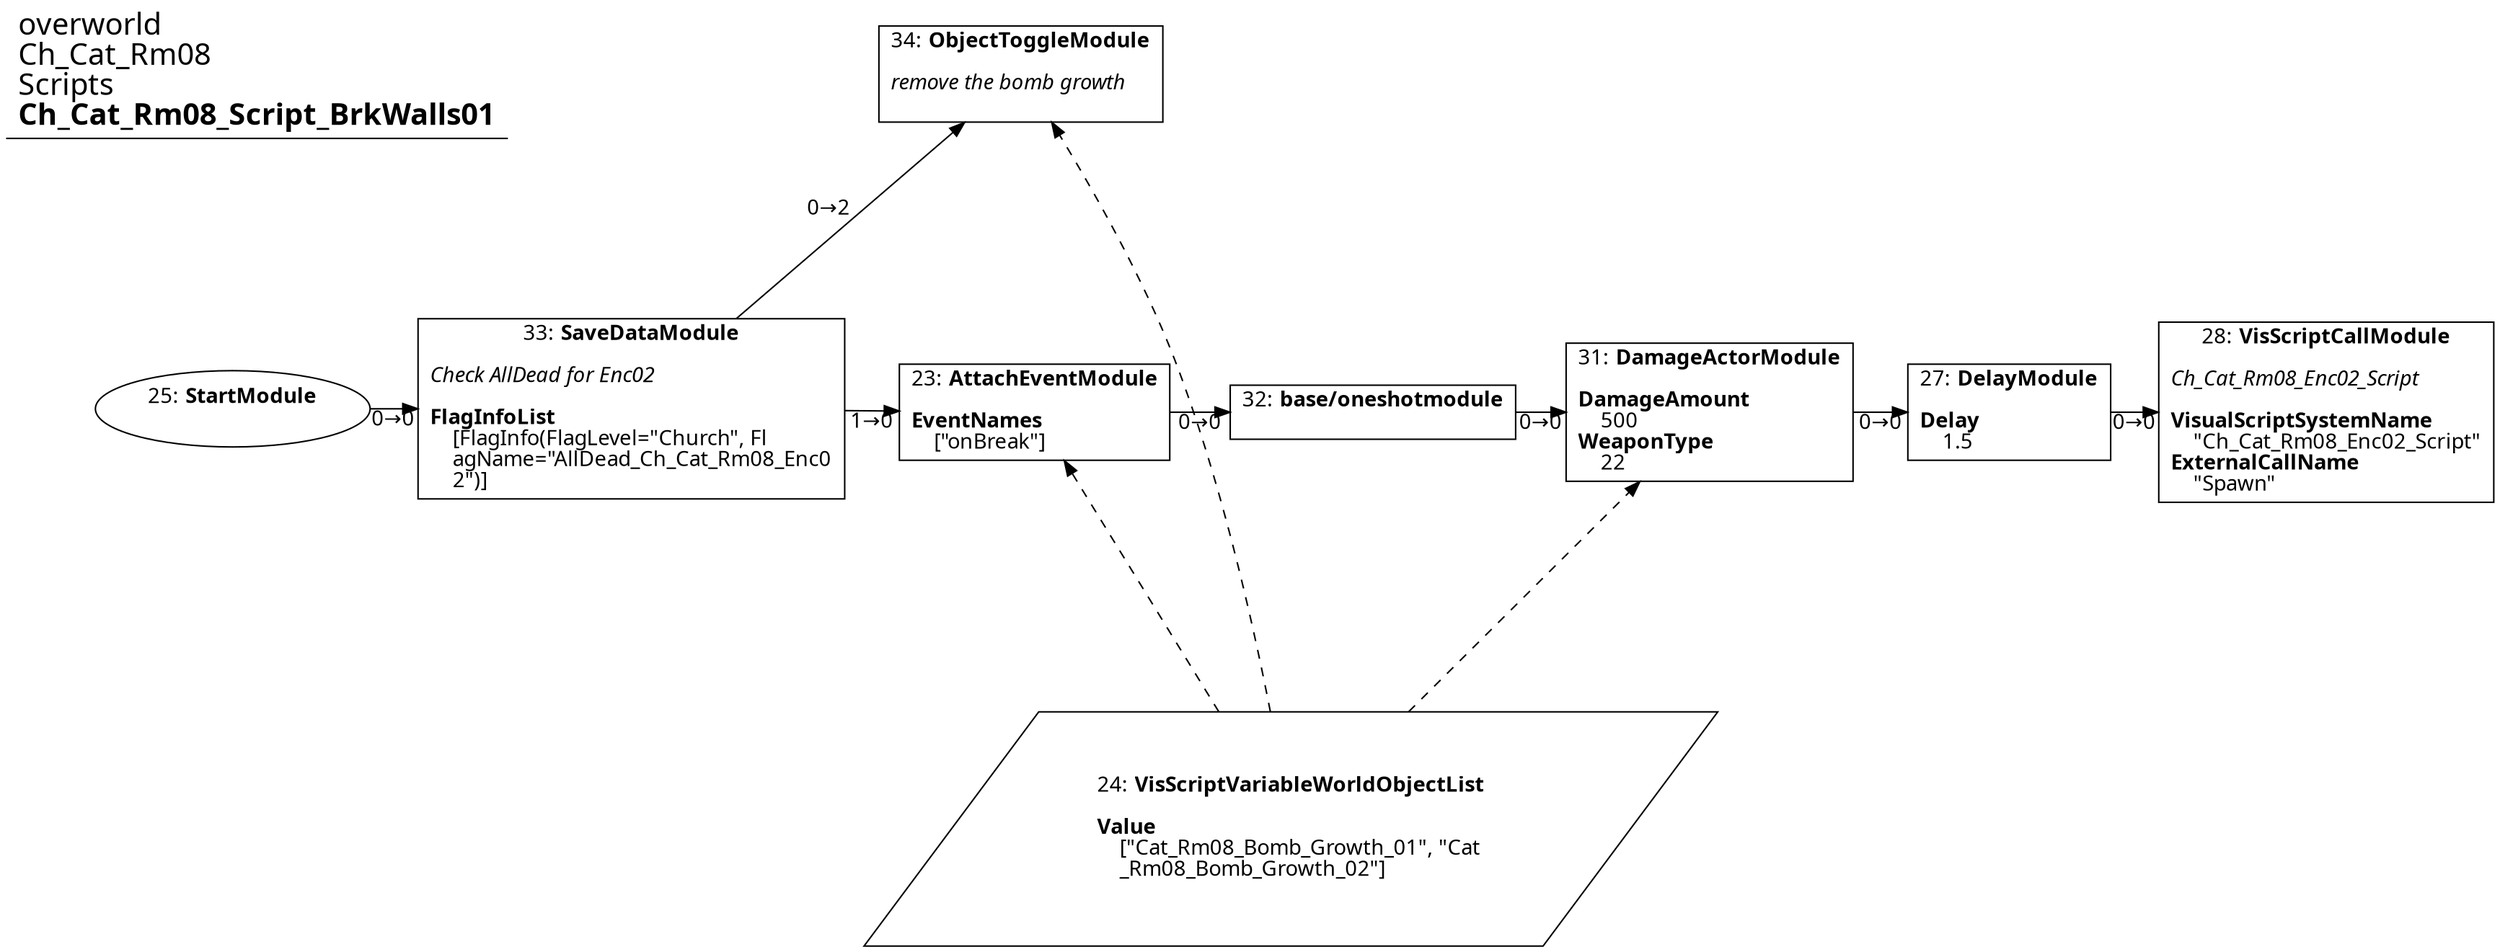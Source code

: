 digraph {
    layout = fdp;
    overlap = prism;
    sep = "+16";
    splines = spline;

    node [ shape = box ];

    graph [ fontname = "Segoe UI" ];
    node [ fontname = "Segoe UI" ];
    edge [ fontname = "Segoe UI" ];

    23 [ label = <23: <b>AttachEventModule</b><br/><br/><b>EventNames</b><br align="left"/>    [&quot;onBreak&quot;]<br align="left"/>> ];
    23 [ pos = "0.143,-0.35300002!" ];
    23 -> 32 [ label = "0→0" ];
    24 -> 23 [ style = dashed ];

    24 [ label = <24: <b>VisScriptVariableWorldObjectList</b><br/><br/><b>Value</b><br align="left"/>    [&quot;Cat_Rm08_Bomb_Growth_01&quot;, &quot;Cat<br align="left"/>    _Rm08_Bomb_Growth_02&quot;]<br align="left"/>> ];
    24 [ shape = parallelogram ]
    24 [ pos = "0.293,-0.597!" ];

    25 [ label = <25: <b>StartModule</b><br/><br/>> ];
    25 [ shape = oval ]
    25 [ pos = "-0.31100002,-0.351!" ];
    25 -> 33 [ label = "0→0" ];

    27 [ label = <27: <b>DelayModule</b><br/><br/><b>Delay</b><br align="left"/>    1.5<br align="left"/>> ];
    27 [ pos = "0.73700005,-0.35300002!" ];
    27 -> 28 [ label = "0→0" ];

    28 [ label = <28: <b>VisScriptCallModule</b><br/><br/><i>Ch_Cat_Rm08_Enc02_Script<br align="left"/></i><br align="left"/><b>VisualScriptSystemName</b><br align="left"/>    &quot;Ch_Cat_Rm08_Enc02_Script&quot;<br align="left"/><b>ExternalCallName</b><br align="left"/>    &quot;Spawn&quot;<br align="left"/>> ];
    28 [ pos = "0.87500006,-0.35300002!" ];

    31 [ label = <31: <b>DamageActorModule</b><br/><br/><b>DamageAmount</b><br align="left"/>    500<br align="left"/><b>WeaponType</b><br align="left"/>    22<br align="left"/>> ];
    31 [ pos = "0.53800005,-0.35300002!" ];
    31 -> 27 [ label = "0→0" ];
    24 -> 31 [ style = dashed ];

    32 [ label = <32: <b>base/oneshotmodule</b><br/><br/>> ];
    32 [ pos = "0.34100002,-0.35300002!" ];
    32 -> 31 [ label = "0→0" ];

    33 [ label = <33: <b>SaveDataModule</b><br/><br/><i>Check AllDead for Enc02<br align="left"/></i><br align="left"/><b>FlagInfoList</b><br align="left"/>    [FlagInfo(FlagLevel=&quot;Church&quot;, Fl<br align="left"/>    agName=&quot;AllDead_Ch_Cat_Rm08_Enc0<br align="left"/>    2&quot;)]<br align="left"/>> ];
    33 [ pos = "-0.108,-0.351!" ];
    33 -> 34 [ label = "0→2" ];
    33 -> 23 [ label = "1→0" ];

    34 [ label = <34: <b>ObjectToggleModule</b><br/><br/><i>remove the bomb growth<br align="left"/></i><br align="left"/>> ];
    34 [ pos = "0.135,-0.155!" ];
    24 -> 34 [ style = dashed ];

    title [ pos = "-0.312,-0.15400001!" ];
    title [ shape = underline ];
    title [ label = <<font point-size="20">overworld<br align="left"/>Ch_Cat_Rm08<br align="left"/>Scripts<br align="left"/><b>Ch_Cat_Rm08_Script_BrkWalls01</b><br align="left"/></font>> ];
}
